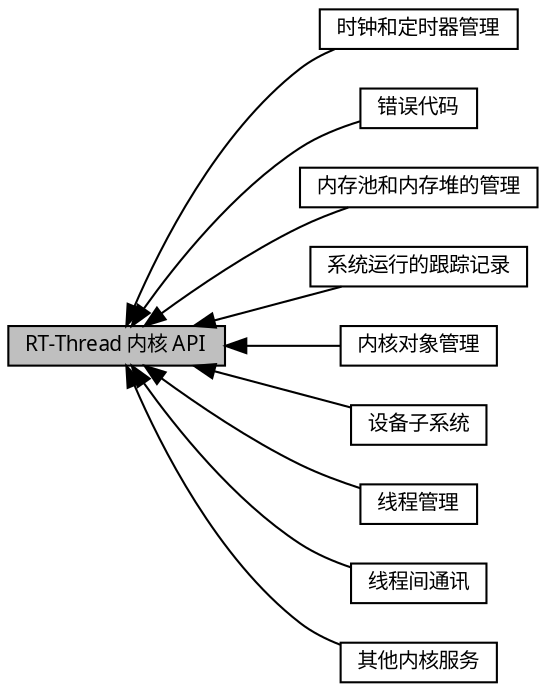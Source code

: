 digraph "RT-Thread 内核 API"
{
  edge [fontname="FreeSans.ttf",fontsize="10",labelfontname="FreeSans.ttf",labelfontsize="10"];
  node [fontname="FreeSans.ttf",fontsize="10",shape=record];
  rankdir=LR;
  Node2 [label="时钟和定时器管理",height=0.2,width=0.4,color="black", fillcolor="white", style="filled",URL="$group___clock.html",tooltip="时钟和定时器管理 "];
  Node0 [label="RT-Thread 内核 API",height=0.2,width=0.4,color="black", fillcolor="grey75", style="filled", fontcolor="black"];
  Node9 [label="错误代码",height=0.2,width=0.4,color="black", fillcolor="white", style="filled",URL="$group___error.html",tooltip="错误代码 "];
  Node5 [label="内存池和内存堆的管理",height=0.2,width=0.4,color="black", fillcolor="white", style="filled",URL="$group___m_m.html",tooltip="内存池和内存堆的管理 "];
  Node7 [label="系统运行的跟踪记录",height=0.2,width=0.4,color="black", fillcolor="white", style="filled",URL="$group___hook.html",tooltip="在运行时设置的钩子函数 "];
  Node3 [label="内核对象管理",height=0.2,width=0.4,color="black", fillcolor="white", style="filled",URL="$group___kernel_object.html",tooltip="内核对象管理 "];
  Node6 [label="设备子系统",height=0.2,width=0.4,color="black", fillcolor="white", style="filled",URL="$group___device.html",tooltip="I/O设备子系统 "];
  Node1 [label="线程管理",height=0.2,width=0.4,color="black", fillcolor="white", style="filled",URL="$group___thread.html",tooltip="线程管理 "];
  Node4 [label="线程间通讯",height=0.2,width=0.4,color="black", fillcolor="white", style="filled",URL="$group___i_p_c.html",tooltip="线程间通讯 "];
  Node8 [label="其他内核服务",height=0.2,width=0.4,color="black", fillcolor="white", style="filled",URL="$group___kernel_service.html",tooltip="内核中其他有用的服务 "];
  Node0->Node1 [shape=plaintext, dir="back", style="solid"];
  Node0->Node2 [shape=plaintext, dir="back", style="solid"];
  Node0->Node3 [shape=plaintext, dir="back", style="solid"];
  Node0->Node4 [shape=plaintext, dir="back", style="solid"];
  Node0->Node5 [shape=plaintext, dir="back", style="solid"];
  Node0->Node6 [shape=plaintext, dir="back", style="solid"];
  Node0->Node7 [shape=plaintext, dir="back", style="solid"];
  Node0->Node8 [shape=plaintext, dir="back", style="solid"];
  Node0->Node9 [shape=plaintext, dir="back", style="solid"];
}
